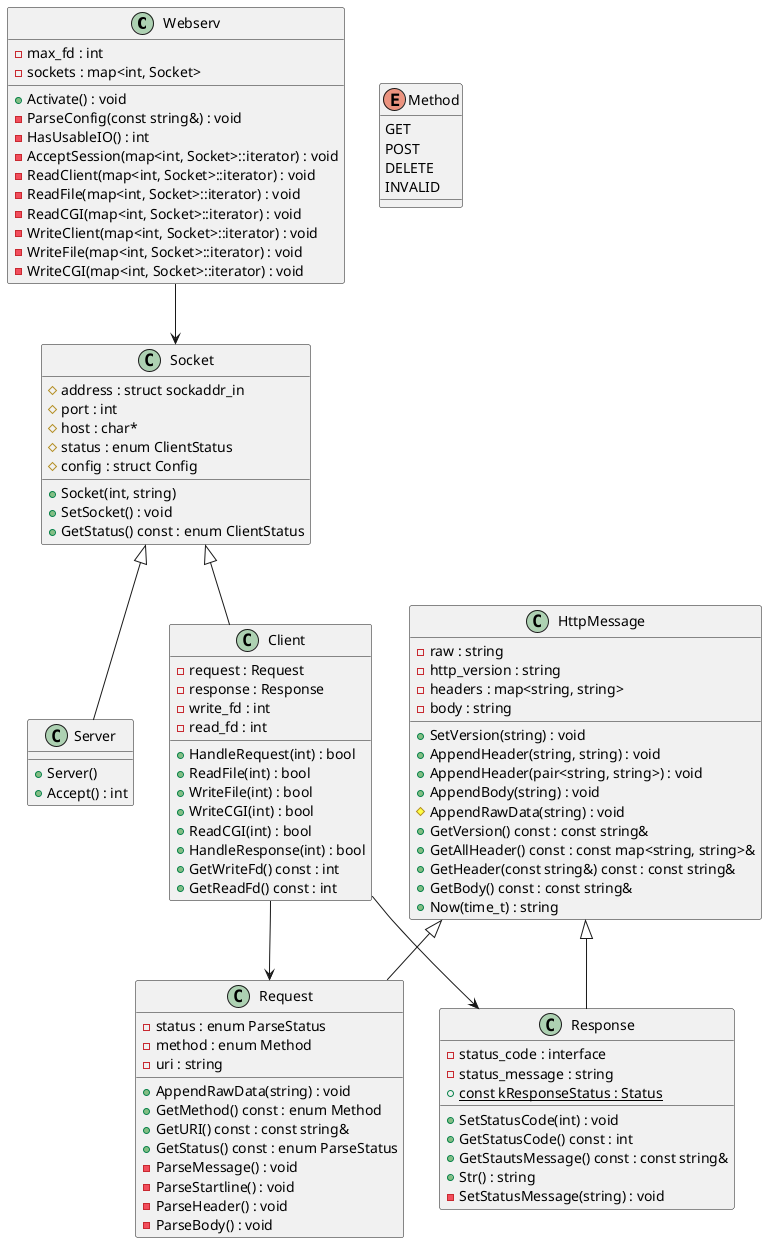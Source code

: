 @startuml webserv

class Webserv {
  - max_fd : int
  - sockets : map<int, Socket>
  + Activate() : void
  - ParseConfig(const string&) : void
  - HasUsableIO() : int
  - AcceptSession(map<int, Socket>::iterator) : void
  - ReadClient(map<int, Socket>::iterator) : void
  - ReadFile(map<int, Socket>::iterator) : void
  - ReadCGI(map<int, Socket>::iterator) : void
  - WriteClient(map<int, Socket>::iterator) : void
  - WriteFile(map<int, Socket>::iterator) : void
  - WriteCGI(map<int, Socket>::iterator) : void
}

class Socket {
  # address : struct sockaddr_in
  # port : int
  # host : char*
  # status : enum ClientStatus
  # config : struct Config
  + Socket(int, string)
  + SetSocket() : void
  + GetStatus() const : enum ClientStatus
}

class Server {
  + Server()
  + Accept() : int
}

class Client {
  - request : Request
  - response : Response
  - write_fd : int
  - read_fd : int
  + HandleRequest(int) : bool
  + ReadFile(int) : bool
  + WriteFile(int) : bool
  + WriteCGI(int) : bool
  + ReadCGI(int) : bool
  + HandleResponse(int) : bool
  + GetWriteFd() const : int
  + GetReadFd() const : int
}

class Request {
  - status : enum ParseStatus
  - method : enum Method
  - uri : string
  + AppendRawData(string) : void
  + GetMethod() const : enum Method
  + GetURI() const : const string&
  + GetStatus() const : enum ParseStatus
  - ParseMessage() : void
  - ParseStartline() : void
  - ParseHeader() : void
  - ParseBody() : void
}

class Response {
  - status_code : interface
  - status_message : string
  + {static} const kResponseStatus : Status
  + SetStatusCode(int) : void
  + GetStatusCode() const : int
  + GetStautsMessage() const : const string&
  + Str() : string
  - SetStatusMessage(string) : void
}

class HttpMessage {
  - raw : string
  - http_version : string
  - headers : map<string, string>
  - body : string
  + SetVersion(string) : void
  + AppendHeader(string, string) : void
  + AppendHeader(pair<string, string>) : void
  + AppendBody(string) : void
  # AppendRawData(string) : void
  + GetVersion() const : const string&
  + GetAllHeader() const : const map<string, string>&
  + GetHeader(const string&) const : const string&
  + GetBody() const : const string&
  + Now(time_t) : string
}

enum Method {
  GET
  POST
  DELETE
  INVALID
}

Webserv --> Socket
Socket <|-- Client
Socket <|-- Server
Client --> Request
Client --> Response
HttpMessage <|-- Request
HttpMessage <|-- Response

@enduml